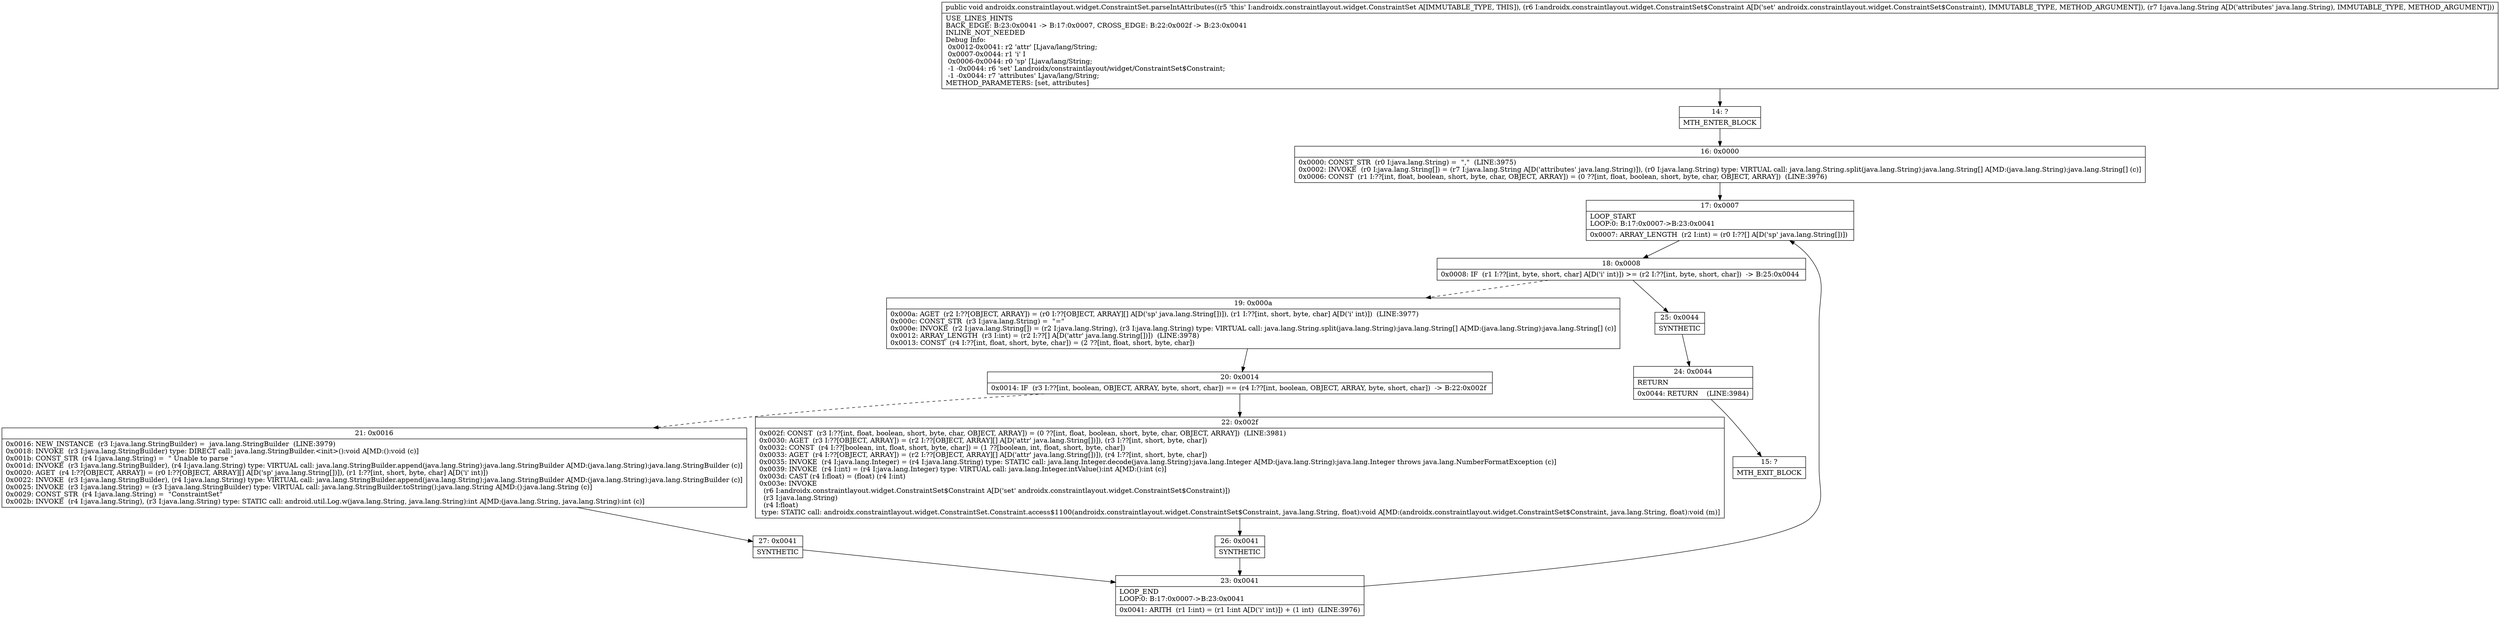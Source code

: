 digraph "CFG forandroidx.constraintlayout.widget.ConstraintSet.parseIntAttributes(Landroidx\/constraintlayout\/widget\/ConstraintSet$Constraint;Ljava\/lang\/String;)V" {
Node_14 [shape=record,label="{14\:\ ?|MTH_ENTER_BLOCK\l}"];
Node_16 [shape=record,label="{16\:\ 0x0000|0x0000: CONST_STR  (r0 I:java.lang.String) =  \",\"  (LINE:3975)\l0x0002: INVOKE  (r0 I:java.lang.String[]) = (r7 I:java.lang.String A[D('attributes' java.lang.String)]), (r0 I:java.lang.String) type: VIRTUAL call: java.lang.String.split(java.lang.String):java.lang.String[] A[MD:(java.lang.String):java.lang.String[] (c)]\l0x0006: CONST  (r1 I:??[int, float, boolean, short, byte, char, OBJECT, ARRAY]) = (0 ??[int, float, boolean, short, byte, char, OBJECT, ARRAY])  (LINE:3976)\l}"];
Node_17 [shape=record,label="{17\:\ 0x0007|LOOP_START\lLOOP:0: B:17:0x0007\-\>B:23:0x0041\l|0x0007: ARRAY_LENGTH  (r2 I:int) = (r0 I:??[] A[D('sp' java.lang.String[])]) \l}"];
Node_18 [shape=record,label="{18\:\ 0x0008|0x0008: IF  (r1 I:??[int, byte, short, char] A[D('i' int)]) \>= (r2 I:??[int, byte, short, char])  \-\> B:25:0x0044 \l}"];
Node_19 [shape=record,label="{19\:\ 0x000a|0x000a: AGET  (r2 I:??[OBJECT, ARRAY]) = (r0 I:??[OBJECT, ARRAY][] A[D('sp' java.lang.String[])]), (r1 I:??[int, short, byte, char] A[D('i' int)])  (LINE:3977)\l0x000c: CONST_STR  (r3 I:java.lang.String) =  \"=\" \l0x000e: INVOKE  (r2 I:java.lang.String[]) = (r2 I:java.lang.String), (r3 I:java.lang.String) type: VIRTUAL call: java.lang.String.split(java.lang.String):java.lang.String[] A[MD:(java.lang.String):java.lang.String[] (c)]\l0x0012: ARRAY_LENGTH  (r3 I:int) = (r2 I:??[] A[D('attr' java.lang.String[])])  (LINE:3978)\l0x0013: CONST  (r4 I:??[int, float, short, byte, char]) = (2 ??[int, float, short, byte, char]) \l}"];
Node_20 [shape=record,label="{20\:\ 0x0014|0x0014: IF  (r3 I:??[int, boolean, OBJECT, ARRAY, byte, short, char]) == (r4 I:??[int, boolean, OBJECT, ARRAY, byte, short, char])  \-\> B:22:0x002f \l}"];
Node_21 [shape=record,label="{21\:\ 0x0016|0x0016: NEW_INSTANCE  (r3 I:java.lang.StringBuilder) =  java.lang.StringBuilder  (LINE:3979)\l0x0018: INVOKE  (r3 I:java.lang.StringBuilder) type: DIRECT call: java.lang.StringBuilder.\<init\>():void A[MD:():void (c)]\l0x001b: CONST_STR  (r4 I:java.lang.String) =  \" Unable to parse \" \l0x001d: INVOKE  (r3 I:java.lang.StringBuilder), (r4 I:java.lang.String) type: VIRTUAL call: java.lang.StringBuilder.append(java.lang.String):java.lang.StringBuilder A[MD:(java.lang.String):java.lang.StringBuilder (c)]\l0x0020: AGET  (r4 I:??[OBJECT, ARRAY]) = (r0 I:??[OBJECT, ARRAY][] A[D('sp' java.lang.String[])]), (r1 I:??[int, short, byte, char] A[D('i' int)]) \l0x0022: INVOKE  (r3 I:java.lang.StringBuilder), (r4 I:java.lang.String) type: VIRTUAL call: java.lang.StringBuilder.append(java.lang.String):java.lang.StringBuilder A[MD:(java.lang.String):java.lang.StringBuilder (c)]\l0x0025: INVOKE  (r3 I:java.lang.String) = (r3 I:java.lang.StringBuilder) type: VIRTUAL call: java.lang.StringBuilder.toString():java.lang.String A[MD:():java.lang.String (c)]\l0x0029: CONST_STR  (r4 I:java.lang.String) =  \"ConstraintSet\" \l0x002b: INVOKE  (r4 I:java.lang.String), (r3 I:java.lang.String) type: STATIC call: android.util.Log.w(java.lang.String, java.lang.String):int A[MD:(java.lang.String, java.lang.String):int (c)]\l}"];
Node_27 [shape=record,label="{27\:\ 0x0041|SYNTHETIC\l}"];
Node_23 [shape=record,label="{23\:\ 0x0041|LOOP_END\lLOOP:0: B:17:0x0007\-\>B:23:0x0041\l|0x0041: ARITH  (r1 I:int) = (r1 I:int A[D('i' int)]) + (1 int)  (LINE:3976)\l}"];
Node_22 [shape=record,label="{22\:\ 0x002f|0x002f: CONST  (r3 I:??[int, float, boolean, short, byte, char, OBJECT, ARRAY]) = (0 ??[int, float, boolean, short, byte, char, OBJECT, ARRAY])  (LINE:3981)\l0x0030: AGET  (r3 I:??[OBJECT, ARRAY]) = (r2 I:??[OBJECT, ARRAY][] A[D('attr' java.lang.String[])]), (r3 I:??[int, short, byte, char]) \l0x0032: CONST  (r4 I:??[boolean, int, float, short, byte, char]) = (1 ??[boolean, int, float, short, byte, char]) \l0x0033: AGET  (r4 I:??[OBJECT, ARRAY]) = (r2 I:??[OBJECT, ARRAY][] A[D('attr' java.lang.String[])]), (r4 I:??[int, short, byte, char]) \l0x0035: INVOKE  (r4 I:java.lang.Integer) = (r4 I:java.lang.String) type: STATIC call: java.lang.Integer.decode(java.lang.String):java.lang.Integer A[MD:(java.lang.String):java.lang.Integer throws java.lang.NumberFormatException (c)]\l0x0039: INVOKE  (r4 I:int) = (r4 I:java.lang.Integer) type: VIRTUAL call: java.lang.Integer.intValue():int A[MD:():int (c)]\l0x003d: CAST (r4 I:float) = (float) (r4 I:int) \l0x003e: INVOKE  \l  (r6 I:androidx.constraintlayout.widget.ConstraintSet$Constraint A[D('set' androidx.constraintlayout.widget.ConstraintSet$Constraint)])\l  (r3 I:java.lang.String)\l  (r4 I:float)\l type: STATIC call: androidx.constraintlayout.widget.ConstraintSet.Constraint.access$1100(androidx.constraintlayout.widget.ConstraintSet$Constraint, java.lang.String, float):void A[MD:(androidx.constraintlayout.widget.ConstraintSet$Constraint, java.lang.String, float):void (m)]\l}"];
Node_26 [shape=record,label="{26\:\ 0x0041|SYNTHETIC\l}"];
Node_25 [shape=record,label="{25\:\ 0x0044|SYNTHETIC\l}"];
Node_24 [shape=record,label="{24\:\ 0x0044|RETURN\l|0x0044: RETURN    (LINE:3984)\l}"];
Node_15 [shape=record,label="{15\:\ ?|MTH_EXIT_BLOCK\l}"];
MethodNode[shape=record,label="{public void androidx.constraintlayout.widget.ConstraintSet.parseIntAttributes((r5 'this' I:androidx.constraintlayout.widget.ConstraintSet A[IMMUTABLE_TYPE, THIS]), (r6 I:androidx.constraintlayout.widget.ConstraintSet$Constraint A[D('set' androidx.constraintlayout.widget.ConstraintSet$Constraint), IMMUTABLE_TYPE, METHOD_ARGUMENT]), (r7 I:java.lang.String A[D('attributes' java.lang.String), IMMUTABLE_TYPE, METHOD_ARGUMENT]))  | USE_LINES_HINTS\lBACK_EDGE: B:23:0x0041 \-\> B:17:0x0007, CROSS_EDGE: B:22:0x002f \-\> B:23:0x0041\lINLINE_NOT_NEEDED\lDebug Info:\l  0x0012\-0x0041: r2 'attr' [Ljava\/lang\/String;\l  0x0007\-0x0044: r1 'i' I\l  0x0006\-0x0044: r0 'sp' [Ljava\/lang\/String;\l  \-1 \-0x0044: r6 'set' Landroidx\/constraintlayout\/widget\/ConstraintSet$Constraint;\l  \-1 \-0x0044: r7 'attributes' Ljava\/lang\/String;\lMETHOD_PARAMETERS: [set, attributes]\l}"];
MethodNode -> Node_14;Node_14 -> Node_16;
Node_16 -> Node_17;
Node_17 -> Node_18;
Node_18 -> Node_19[style=dashed];
Node_18 -> Node_25;
Node_19 -> Node_20;
Node_20 -> Node_21[style=dashed];
Node_20 -> Node_22;
Node_21 -> Node_27;
Node_27 -> Node_23;
Node_23 -> Node_17;
Node_22 -> Node_26;
Node_26 -> Node_23;
Node_25 -> Node_24;
Node_24 -> Node_15;
}

